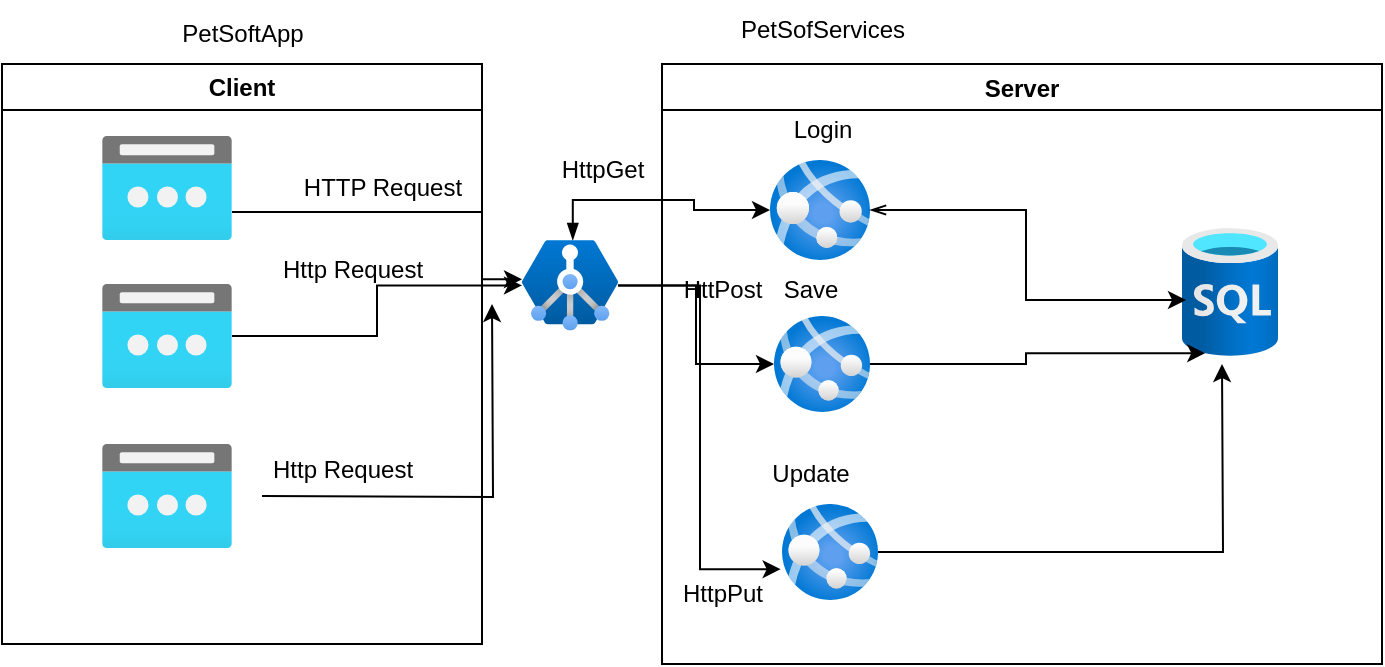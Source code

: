 <mxfile version="26.2.8">
  <diagram name="Página-1" id="9xy3kgC2zFt6_RA4Lh8E">
    <mxGraphModel dx="1044" dy="1731" grid="1" gridSize="10" guides="1" tooltips="1" connect="1" arrows="1" fold="1" page="1" pageScale="1" pageWidth="827" pageHeight="1169" math="0" shadow="0">
      <root>
        <mxCell id="0" />
        <mxCell id="1" parent="0" />
        <mxCell id="7BlhK_Sb44Tu6MLW47Kn-22" value="Server" style="swimlane;" parent="1" vertex="1">
          <mxGeometry x="340" y="30" width="360" height="300" as="geometry" />
        </mxCell>
        <mxCell id="7BlhK_Sb44Tu6MLW47Kn-24" value="" style="image;aspect=fixed;html=1;points=[];align=center;fontSize=12;image=img/lib/azure2/app_services/App_Services.svg;" parent="7BlhK_Sb44Tu6MLW47Kn-22" vertex="1">
          <mxGeometry x="54" y="48" width="50" height="50" as="geometry" />
        </mxCell>
        <mxCell id="7BlhK_Sb44Tu6MLW47Kn-27" value="" style="image;aspect=fixed;html=1;points=[];align=center;fontSize=12;image=img/lib/azure2/app_services/App_Services.svg;" parent="7BlhK_Sb44Tu6MLW47Kn-22" vertex="1">
          <mxGeometry x="56" y="126" width="48" height="48" as="geometry" />
        </mxCell>
        <mxCell id="fcScC6DPo2DDZxpifk3k-20" style="edgeStyle=orthogonalEdgeStyle;rounded=0;orthogonalLoop=1;jettySize=auto;html=1;" edge="1" parent="7BlhK_Sb44Tu6MLW47Kn-22" source="7BlhK_Sb44Tu6MLW47Kn-28">
          <mxGeometry relative="1" as="geometry">
            <mxPoint x="280" y="150" as="targetPoint" />
          </mxGeometry>
        </mxCell>
        <mxCell id="7BlhK_Sb44Tu6MLW47Kn-28" value="" style="image;aspect=fixed;html=1;points=[];align=center;fontSize=12;image=img/lib/azure2/app_services/App_Services.svg;" parent="7BlhK_Sb44Tu6MLW47Kn-22" vertex="1">
          <mxGeometry x="60" y="220" width="48" height="48" as="geometry" />
        </mxCell>
        <mxCell id="fcScC6DPo2DDZxpifk3k-19" value="HttPost" style="text;html=1;align=center;verticalAlign=middle;resizable=0;points=[];autosize=1;strokeColor=none;fillColor=none;" vertex="1" parent="7BlhK_Sb44Tu6MLW47Kn-22">
          <mxGeometry y="98" width="60" height="30" as="geometry" />
        </mxCell>
        <mxCell id="fcScC6DPo2DDZxpifk3k-22" value="Save" style="text;html=1;align=center;verticalAlign=middle;resizable=0;points=[];autosize=1;strokeColor=none;fillColor=none;" vertex="1" parent="7BlhK_Sb44Tu6MLW47Kn-22">
          <mxGeometry x="49" y="98" width="50" height="30" as="geometry" />
        </mxCell>
        <mxCell id="fcScC6DPo2DDZxpifk3k-23" value="HttpPut" style="text;html=1;align=center;verticalAlign=middle;resizable=0;points=[];autosize=1;strokeColor=none;fillColor=none;" vertex="1" parent="7BlhK_Sb44Tu6MLW47Kn-22">
          <mxGeometry y="250" width="60" height="30" as="geometry" />
        </mxCell>
        <mxCell id="fcScC6DPo2DDZxpifk3k-24" value="Update" style="text;html=1;align=center;verticalAlign=middle;resizable=0;points=[];autosize=1;strokeColor=none;fillColor=none;" vertex="1" parent="7BlhK_Sb44Tu6MLW47Kn-22">
          <mxGeometry x="44" y="190" width="60" height="30" as="geometry" />
        </mxCell>
        <mxCell id="7BlhK_Sb44Tu6MLW47Kn-23" value="" style="image;aspect=fixed;html=1;points=[];align=center;fontSize=12;image=img/lib/azure2/databases/SQL_Database.svg;" parent="1" vertex="1">
          <mxGeometry x="600" y="112" width="48" height="64" as="geometry" />
        </mxCell>
        <mxCell id="7BlhK_Sb44Tu6MLW47Kn-31" style="edgeStyle=orthogonalEdgeStyle;rounded=0;orthogonalLoop=1;jettySize=auto;html=1;" parent="1" source="7BlhK_Sb44Tu6MLW47Kn-25" target="7BlhK_Sb44Tu6MLW47Kn-27" edge="1">
          <mxGeometry relative="1" as="geometry" />
        </mxCell>
        <mxCell id="7BlhK_Sb44Tu6MLW47Kn-34" style="edgeStyle=orthogonalEdgeStyle;rounded=0;orthogonalLoop=1;jettySize=auto;html=1;exitX=0.529;exitY=0;exitDx=0;exitDy=0;exitPerimeter=0;startArrow=blockThin;startFill=1;" parent="1" source="7BlhK_Sb44Tu6MLW47Kn-25" target="7BlhK_Sb44Tu6MLW47Kn-24" edge="1">
          <mxGeometry relative="1" as="geometry" />
        </mxCell>
        <mxCell id="7BlhK_Sb44Tu6MLW47Kn-25" value="" style="image;aspect=fixed;html=1;points=[];align=center;fontSize=12;image=img/lib/azure2/networking/Application_Gateway_Containers.svg;" parent="1" vertex="1">
          <mxGeometry x="270" y="118" width="48" height="45.35" as="geometry" />
        </mxCell>
        <mxCell id="7BlhK_Sb44Tu6MLW47Kn-32" style="edgeStyle=orthogonalEdgeStyle;rounded=0;orthogonalLoop=1;jettySize=auto;html=1;entryX=0.042;entryY=0.563;entryDx=0;entryDy=0;entryPerimeter=0;startArrow=openThin;startFill=0;" parent="1" source="7BlhK_Sb44Tu6MLW47Kn-24" target="7BlhK_Sb44Tu6MLW47Kn-23" edge="1">
          <mxGeometry relative="1" as="geometry" />
        </mxCell>
        <mxCell id="fcScC6DPo2DDZxpifk3k-3" value="Client" style="swimlane;whiteSpace=wrap;html=1;" vertex="1" parent="1">
          <mxGeometry x="10" y="30" width="240" height="290" as="geometry" />
        </mxCell>
        <mxCell id="fcScC6DPo2DDZxpifk3k-4" value="" style="image;aspect=fixed;html=1;points=[];align=center;fontSize=12;image=img/lib/azure2/networking/Public_IP_Addresses.svg;" vertex="1" parent="fcScC6DPo2DDZxpifk3k-3">
          <mxGeometry x="50" y="110" width="65" height="52" as="geometry" />
        </mxCell>
        <mxCell id="7BlhK_Sb44Tu6MLW47Kn-26" value="" style="image;aspect=fixed;html=1;points=[];align=center;fontSize=12;image=img/lib/azure2/networking/Public_IP_Addresses.svg;" parent="fcScC6DPo2DDZxpifk3k-3" vertex="1">
          <mxGeometry x="50" y="36" width="65" height="52" as="geometry" />
        </mxCell>
        <mxCell id="fcScC6DPo2DDZxpifk3k-5" value="" style="image;aspect=fixed;html=1;points=[];align=center;fontSize=12;image=img/lib/azure2/networking/Public_IP_Addresses.svg;" vertex="1" parent="fcScC6DPo2DDZxpifk3k-3">
          <mxGeometry x="50" y="190" width="65" height="52" as="geometry" />
        </mxCell>
        <mxCell id="fcScC6DPo2DDZxpifk3k-13" value="HTTP Request" style="text;html=1;align=center;verticalAlign=middle;resizable=0;points=[];autosize=1;strokeColor=none;fillColor=none;" vertex="1" parent="fcScC6DPo2DDZxpifk3k-3">
          <mxGeometry x="140" y="47" width="100" height="30" as="geometry" />
        </mxCell>
        <mxCell id="fcScC6DPo2DDZxpifk3k-25" value="Http Request" style="text;html=1;align=center;verticalAlign=middle;resizable=0;points=[];autosize=1;strokeColor=none;fillColor=none;" vertex="1" parent="fcScC6DPo2DDZxpifk3k-3">
          <mxGeometry x="130" y="88" width="90" height="30" as="geometry" />
        </mxCell>
        <mxCell id="fcScC6DPo2DDZxpifk3k-9" style="edgeStyle=orthogonalEdgeStyle;rounded=0;orthogonalLoop=1;jettySize=auto;html=1;" edge="1" parent="1" source="fcScC6DPo2DDZxpifk3k-4" target="7BlhK_Sb44Tu6MLW47Kn-25">
          <mxGeometry relative="1" as="geometry" />
        </mxCell>
        <mxCell id="fcScC6DPo2DDZxpifk3k-12" style="edgeStyle=orthogonalEdgeStyle;rounded=0;orthogonalLoop=1;jettySize=auto;html=1;entryX=0;entryY=0.433;entryDx=0;entryDy=0;entryPerimeter=0;" edge="1" parent="1" source="7BlhK_Sb44Tu6MLW47Kn-26" target="7BlhK_Sb44Tu6MLW47Kn-25">
          <mxGeometry relative="1" as="geometry">
            <Array as="points">
              <mxPoint x="250" y="104" />
            </Array>
          </mxGeometry>
        </mxCell>
        <mxCell id="fcScC6DPo2DDZxpifk3k-11" style="edgeStyle=orthogonalEdgeStyle;rounded=0;orthogonalLoop=1;jettySize=auto;html=1;" edge="1" parent="1">
          <mxGeometry relative="1" as="geometry">
            <mxPoint x="255" y="150" as="targetPoint" />
            <mxPoint x="140" y="246" as="sourcePoint" />
          </mxGeometry>
        </mxCell>
        <mxCell id="fcScC6DPo2DDZxpifk3k-14" value="HttpGet" style="text;html=1;align=center;verticalAlign=middle;resizable=0;points=[];autosize=1;strokeColor=none;fillColor=none;" vertex="1" parent="1">
          <mxGeometry x="280" y="68" width="60" height="30" as="geometry" />
        </mxCell>
        <mxCell id="fcScC6DPo2DDZxpifk3k-15" value="Http Request" style="text;html=1;align=center;verticalAlign=middle;resizable=0;points=[];autosize=1;strokeColor=none;fillColor=none;" vertex="1" parent="1">
          <mxGeometry x="135" y="218" width="90" height="30" as="geometry" />
        </mxCell>
        <mxCell id="fcScC6DPo2DDZxpifk3k-16" style="edgeStyle=orthogonalEdgeStyle;rounded=0;orthogonalLoop=1;jettySize=auto;html=1;entryX=0.242;entryY=0.978;entryDx=0;entryDy=0;entryPerimeter=0;" edge="1" parent="1" source="7BlhK_Sb44Tu6MLW47Kn-27" target="7BlhK_Sb44Tu6MLW47Kn-23">
          <mxGeometry relative="1" as="geometry" />
        </mxCell>
        <mxCell id="fcScC6DPo2DDZxpifk3k-18" style="edgeStyle=orthogonalEdgeStyle;rounded=0;orthogonalLoop=1;jettySize=auto;html=1;entryX=-0.014;entryY=0.679;entryDx=0;entryDy=0;entryPerimeter=0;" edge="1" parent="1" source="7BlhK_Sb44Tu6MLW47Kn-25" target="7BlhK_Sb44Tu6MLW47Kn-28">
          <mxGeometry relative="1" as="geometry" />
        </mxCell>
        <mxCell id="fcScC6DPo2DDZxpifk3k-21" value="Login" style="text;html=1;align=center;verticalAlign=middle;resizable=0;points=[];autosize=1;strokeColor=none;fillColor=none;" vertex="1" parent="1">
          <mxGeometry x="395" y="48" width="50" height="30" as="geometry" />
        </mxCell>
        <mxCell id="fcScC6DPo2DDZxpifk3k-26" value="PetSoftApp" style="text;html=1;align=center;verticalAlign=middle;resizable=0;points=[];autosize=1;strokeColor=none;fillColor=none;" vertex="1" parent="1">
          <mxGeometry x="90" width="80" height="30" as="geometry" />
        </mxCell>
        <mxCell id="fcScC6DPo2DDZxpifk3k-27" value="PetSofServices" style="text;html=1;align=center;verticalAlign=middle;resizable=0;points=[];autosize=1;strokeColor=none;fillColor=none;" vertex="1" parent="1">
          <mxGeometry x="365" y="-2" width="110" height="30" as="geometry" />
        </mxCell>
      </root>
    </mxGraphModel>
  </diagram>
</mxfile>

